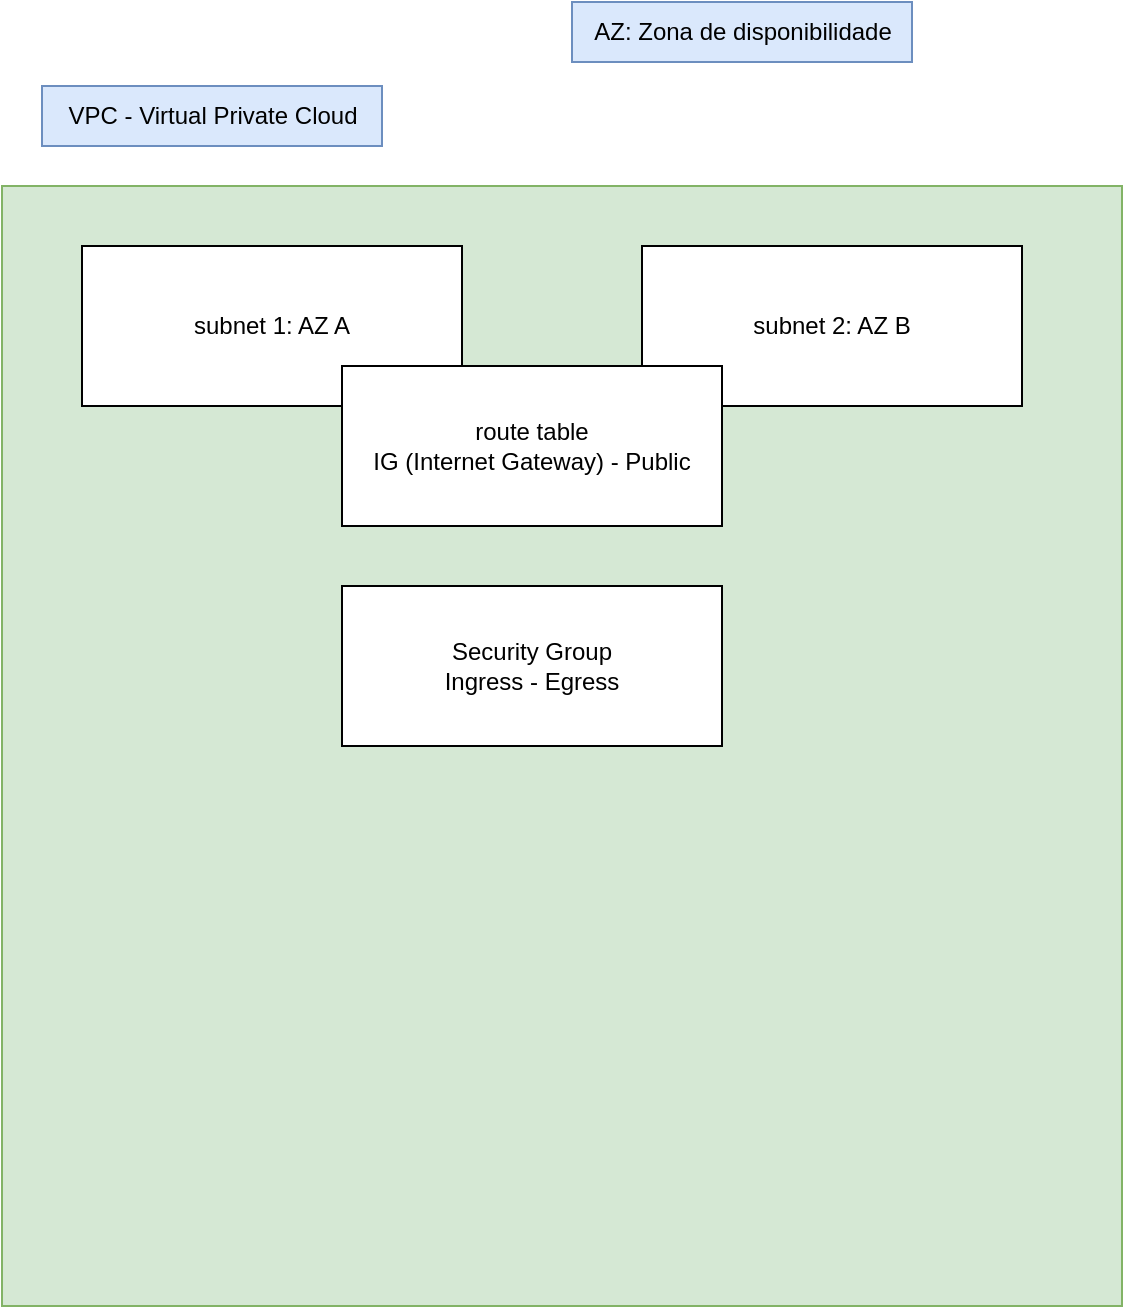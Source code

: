 <mxfile version="26.0.4">
  <diagram name="Página-1" id="Hw1fYavdUJovEWWX5bEd">
    <mxGraphModel dx="1434" dy="786" grid="1" gridSize="10" guides="1" tooltips="1" connect="1" arrows="1" fold="1" page="1" pageScale="1" pageWidth="827" pageHeight="1169" math="0" shadow="0">
      <root>
        <mxCell id="0" />
        <mxCell id="1" parent="0" />
        <mxCell id="oVXyLTGLwYNCEvE__72y-2" value="VPC - Virtual Private Cloud" style="text;html=1;align=center;verticalAlign=middle;resizable=0;points=[];autosize=1;strokeColor=#6c8ebf;fillColor=#dae8fc;" vertex="1" parent="1">
          <mxGeometry x="80" y="70" width="170" height="30" as="geometry" />
        </mxCell>
        <mxCell id="oVXyLTGLwYNCEvE__72y-3" value="" style="whiteSpace=wrap;html=1;aspect=fixed;fillColor=#d5e8d4;strokeColor=#82b366;" vertex="1" parent="1">
          <mxGeometry x="60" y="120" width="560" height="560" as="geometry" />
        </mxCell>
        <mxCell id="oVXyLTGLwYNCEvE__72y-5" value="subnet 1: AZ A" style="rounded=0;whiteSpace=wrap;html=1;" vertex="1" parent="1">
          <mxGeometry x="100" y="150" width="190" height="80" as="geometry" />
        </mxCell>
        <mxCell id="oVXyLTGLwYNCEvE__72y-6" value="subnet 2: AZ B" style="rounded=0;whiteSpace=wrap;html=1;" vertex="1" parent="1">
          <mxGeometry x="380" y="150" width="190" height="80" as="geometry" />
        </mxCell>
        <mxCell id="oVXyLTGLwYNCEvE__72y-7" value="AZ: Zona de disponibilidade" style="text;html=1;align=center;verticalAlign=middle;resizable=0;points=[];autosize=1;strokeColor=#6c8ebf;fillColor=#dae8fc;" vertex="1" parent="1">
          <mxGeometry x="345" y="28" width="170" height="30" as="geometry" />
        </mxCell>
        <mxCell id="oVXyLTGLwYNCEvE__72y-8" value="route table&lt;div&gt;IG (Internet Gateway) - Public&lt;/div&gt;" style="rounded=0;whiteSpace=wrap;html=1;" vertex="1" parent="1">
          <mxGeometry x="230" y="210" width="190" height="80" as="geometry" />
        </mxCell>
        <mxCell id="oVXyLTGLwYNCEvE__72y-9" value="&lt;div&gt;Security Group&lt;/div&gt;&lt;div&gt;Ingress - Egress&lt;/div&gt;" style="rounded=0;whiteSpace=wrap;html=1;" vertex="1" parent="1">
          <mxGeometry x="230" y="320" width="190" height="80" as="geometry" />
        </mxCell>
      </root>
    </mxGraphModel>
  </diagram>
</mxfile>
